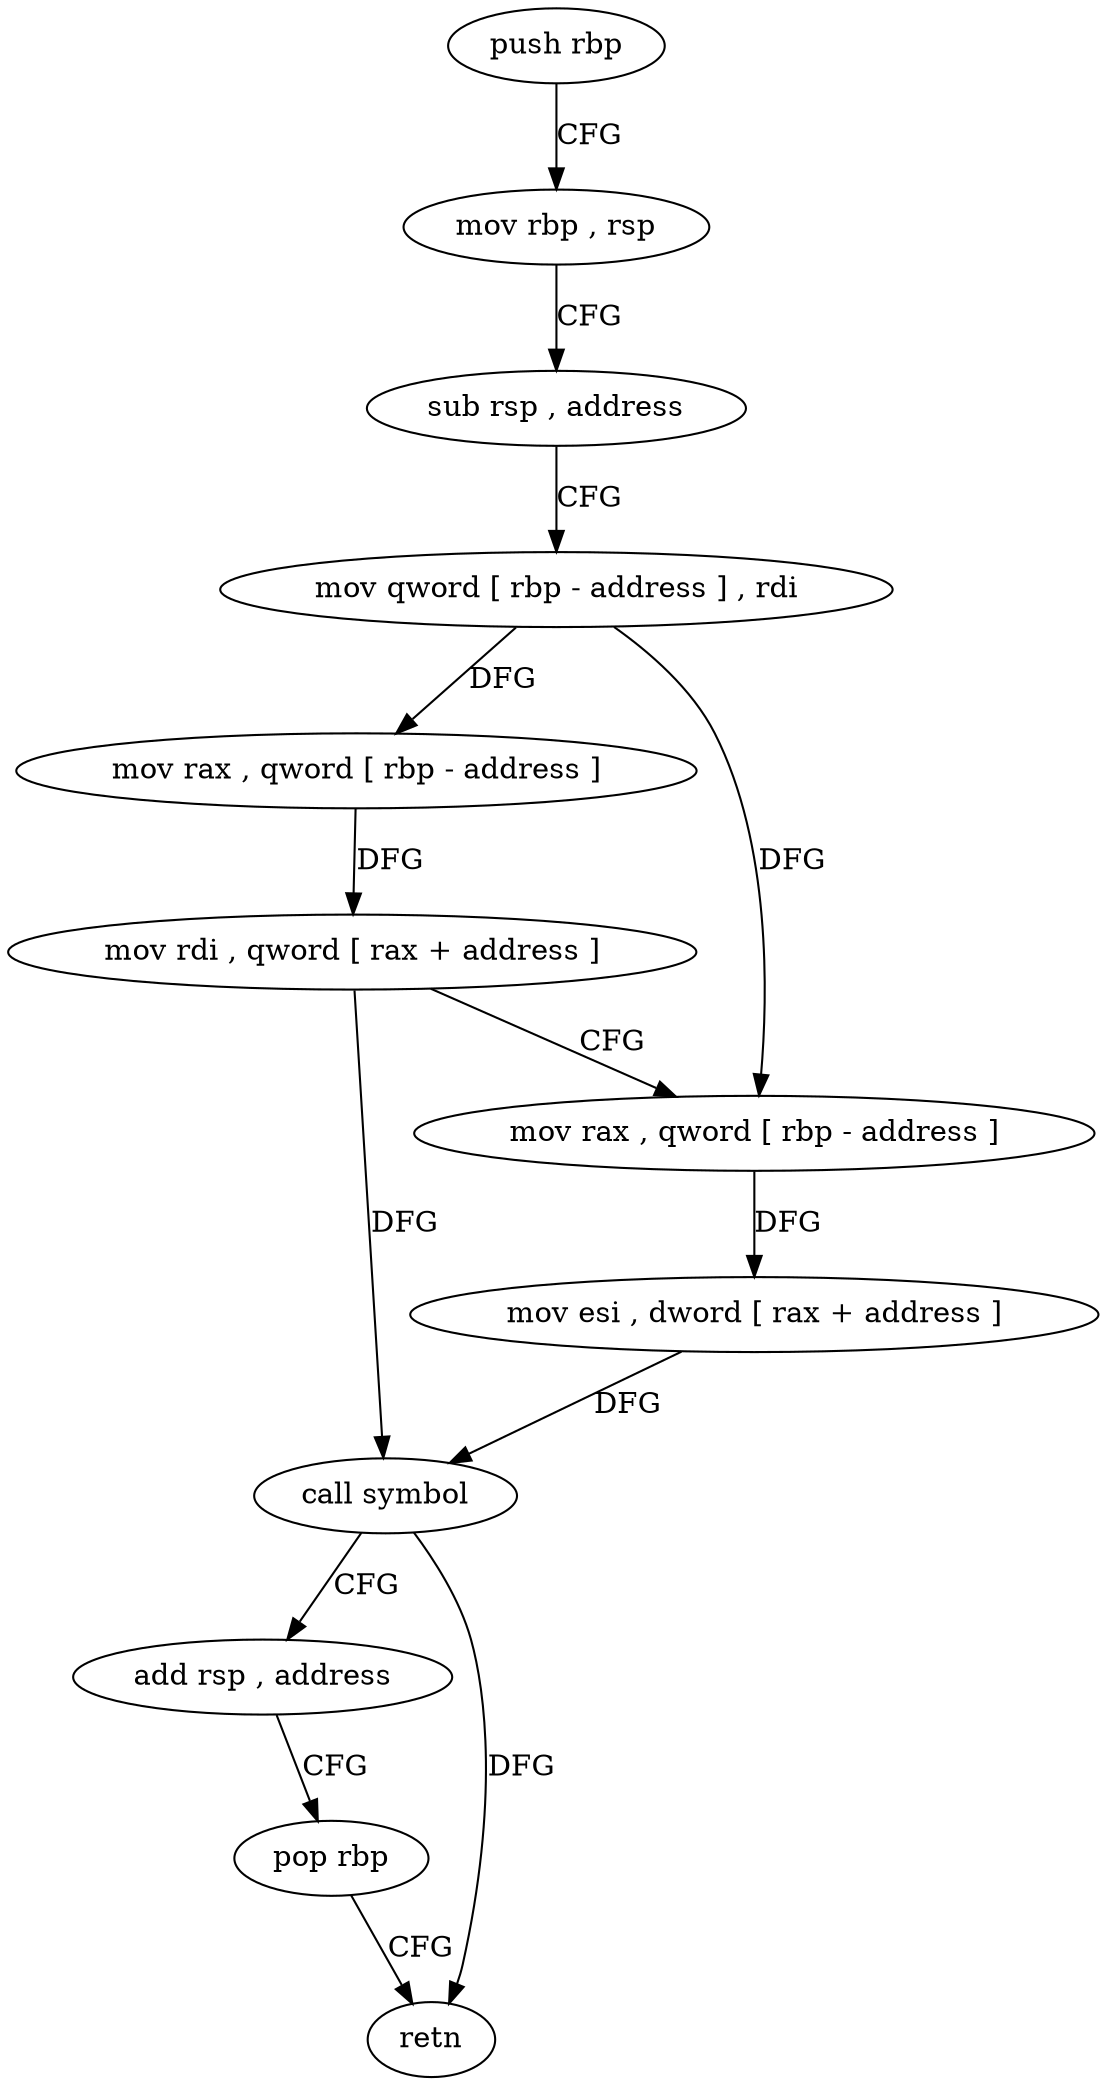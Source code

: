 digraph "func" {
"86736" [label = "push rbp" ]
"86737" [label = "mov rbp , rsp" ]
"86740" [label = "sub rsp , address" ]
"86744" [label = "mov qword [ rbp - address ] , rdi" ]
"86748" [label = "mov rax , qword [ rbp - address ]" ]
"86752" [label = "mov rdi , qword [ rax + address ]" ]
"86756" [label = "mov rax , qword [ rbp - address ]" ]
"86760" [label = "mov esi , dword [ rax + address ]" ]
"86763" [label = "call symbol" ]
"86768" [label = "add rsp , address" ]
"86772" [label = "pop rbp" ]
"86773" [label = "retn" ]
"86736" -> "86737" [ label = "CFG" ]
"86737" -> "86740" [ label = "CFG" ]
"86740" -> "86744" [ label = "CFG" ]
"86744" -> "86748" [ label = "DFG" ]
"86744" -> "86756" [ label = "DFG" ]
"86748" -> "86752" [ label = "DFG" ]
"86752" -> "86756" [ label = "CFG" ]
"86752" -> "86763" [ label = "DFG" ]
"86756" -> "86760" [ label = "DFG" ]
"86760" -> "86763" [ label = "DFG" ]
"86763" -> "86768" [ label = "CFG" ]
"86763" -> "86773" [ label = "DFG" ]
"86768" -> "86772" [ label = "CFG" ]
"86772" -> "86773" [ label = "CFG" ]
}
